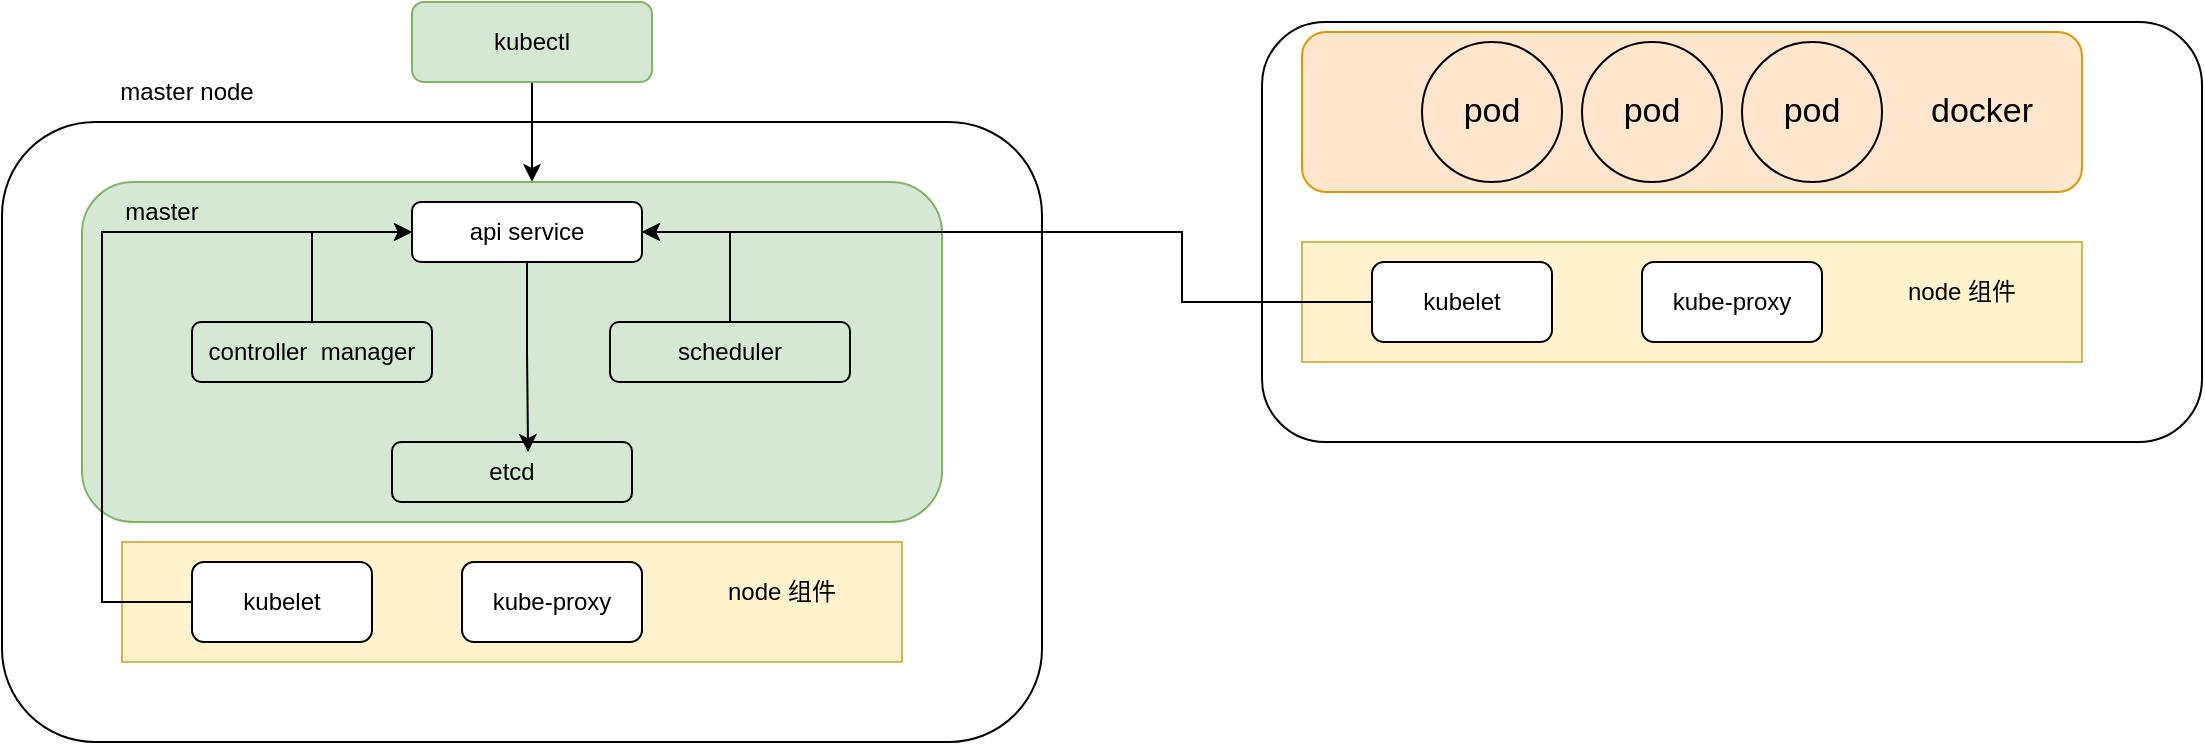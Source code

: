 <mxfile version="20.0.3" type="github">
  <diagram id="3nWGBSJvrAFprFk3S9ik" name="第 1 页">
    <mxGraphModel dx="1120" dy="583" grid="1" gridSize="10" guides="1" tooltips="1" connect="1" arrows="1" fold="1" page="1" pageScale="1" pageWidth="827" pageHeight="1169" math="0" shadow="0">
      <root>
        <mxCell id="0" />
        <mxCell id="1" parent="0" />
        <mxCell id="npY1c-iQ-Zh02mKIF7-l-25" value="" style="rounded=1;whiteSpace=wrap;html=1;strokeColor=#000000;strokeWidth=1;fillColor=none;" vertex="1" parent="1">
          <mxGeometry x="740" y="40" width="470" height="210" as="geometry" />
        </mxCell>
        <mxCell id="npY1c-iQ-Zh02mKIF7-l-39" value="" style="rounded=1;whiteSpace=wrap;html=1;fontSize=17;strokeColor=#d79b00;strokeWidth=1;fillColor=#ffe6cc;" vertex="1" parent="1">
          <mxGeometry x="760" y="45" width="390" height="80" as="geometry" />
        </mxCell>
        <mxCell id="npY1c-iQ-Zh02mKIF7-l-23" value="" style="rounded=1;whiteSpace=wrap;html=1;strokeColor=#000000;strokeWidth=1;fillColor=none;" vertex="1" parent="1">
          <mxGeometry x="110" y="90" width="520" height="310" as="geometry" />
        </mxCell>
        <mxCell id="npY1c-iQ-Zh02mKIF7-l-11" value="" style="rounded=0;whiteSpace=wrap;html=1;strokeWidth=1;fillColor=#fff2cc;strokeColor=#d6b656;" vertex="1" parent="1">
          <mxGeometry x="170" y="300" width="390" height="60" as="geometry" />
        </mxCell>
        <mxCell id="npY1c-iQ-Zh02mKIF7-l-5" style="edgeStyle=orthogonalEdgeStyle;rounded=0;orthogonalLoop=1;jettySize=auto;html=1;entryX=0.5;entryY=0;entryDx=0;entryDy=0;" edge="1" parent="1" source="npY1c-iQ-Zh02mKIF7-l-3">
          <mxGeometry relative="1" as="geometry">
            <mxPoint x="375" y="120" as="targetPoint" />
          </mxGeometry>
        </mxCell>
        <mxCell id="npY1c-iQ-Zh02mKIF7-l-3" value="kubectl" style="rounded=1;whiteSpace=wrap;html=1;fillColor=#d5e8d4;strokeColor=#82b366;" vertex="1" parent="1">
          <mxGeometry x="315" y="30" width="120" height="40" as="geometry" />
        </mxCell>
        <mxCell id="npY1c-iQ-Zh02mKIF7-l-6" value="" style="rounded=1;whiteSpace=wrap;html=1;fillColor=#d5e8d4;strokeColor=#82b366;" vertex="1" parent="1">
          <mxGeometry x="150" y="120" width="430" height="170" as="geometry" />
        </mxCell>
        <mxCell id="npY1c-iQ-Zh02mKIF7-l-2" value="master" style="text;html=1;strokeColor=none;fillColor=none;align=center;verticalAlign=middle;whiteSpace=wrap;rounded=0;" vertex="1" parent="1">
          <mxGeometry x="160" y="120" width="60" height="30" as="geometry" />
        </mxCell>
        <mxCell id="npY1c-iQ-Zh02mKIF7-l-16" style="edgeStyle=orthogonalEdgeStyle;rounded=0;orthogonalLoop=1;jettySize=auto;html=1;entryX=0.567;entryY=0.167;entryDx=0;entryDy=0;entryPerimeter=0;" edge="1" parent="1" source="npY1c-iQ-Zh02mKIF7-l-7" target="npY1c-iQ-Zh02mKIF7-l-13">
          <mxGeometry relative="1" as="geometry" />
        </mxCell>
        <mxCell id="npY1c-iQ-Zh02mKIF7-l-7" value="api service" style="rounded=1;whiteSpace=wrap;html=1;" vertex="1" parent="1">
          <mxGeometry x="315" y="130" width="115" height="30" as="geometry" />
        </mxCell>
        <mxCell id="npY1c-iQ-Zh02mKIF7-l-12" value="node 组件" style="text;html=1;strokeColor=none;fillColor=none;align=center;verticalAlign=middle;whiteSpace=wrap;rounded=0;" vertex="1" parent="1">
          <mxGeometry x="470" y="310" width="60" height="30" as="geometry" />
        </mxCell>
        <mxCell id="npY1c-iQ-Zh02mKIF7-l-13" value="etcd" style="rounded=1;whiteSpace=wrap;html=1;strokeColor=#000000;strokeWidth=1;fillColor=none;" vertex="1" parent="1">
          <mxGeometry x="305" y="250" width="120" height="30" as="geometry" />
        </mxCell>
        <mxCell id="npY1c-iQ-Zh02mKIF7-l-17" style="edgeStyle=orthogonalEdgeStyle;rounded=0;orthogonalLoop=1;jettySize=auto;html=1;entryX=0;entryY=0.5;entryDx=0;entryDy=0;" edge="1" parent="1" source="npY1c-iQ-Zh02mKIF7-l-14" target="npY1c-iQ-Zh02mKIF7-l-7">
          <mxGeometry relative="1" as="geometry" />
        </mxCell>
        <mxCell id="npY1c-iQ-Zh02mKIF7-l-14" value="controller&amp;nbsp; manager" style="rounded=1;whiteSpace=wrap;html=1;strokeColor=#000000;strokeWidth=1;fillColor=none;" vertex="1" parent="1">
          <mxGeometry x="205" y="190" width="120" height="30" as="geometry" />
        </mxCell>
        <mxCell id="npY1c-iQ-Zh02mKIF7-l-19" style="edgeStyle=orthogonalEdgeStyle;rounded=0;orthogonalLoop=1;jettySize=auto;html=1;entryX=1;entryY=0.5;entryDx=0;entryDy=0;" edge="1" parent="1" source="npY1c-iQ-Zh02mKIF7-l-15" target="npY1c-iQ-Zh02mKIF7-l-7">
          <mxGeometry relative="1" as="geometry" />
        </mxCell>
        <mxCell id="npY1c-iQ-Zh02mKIF7-l-15" value="scheduler" style="rounded=1;whiteSpace=wrap;html=1;strokeColor=#000000;strokeWidth=1;fillColor=none;" vertex="1" parent="1">
          <mxGeometry x="414" y="190" width="120" height="30" as="geometry" />
        </mxCell>
        <mxCell id="npY1c-iQ-Zh02mKIF7-l-21" style="edgeStyle=orthogonalEdgeStyle;rounded=0;orthogonalLoop=1;jettySize=auto;html=1;entryX=0;entryY=0.5;entryDx=0;entryDy=0;" edge="1" parent="1" source="npY1c-iQ-Zh02mKIF7-l-8" target="npY1c-iQ-Zh02mKIF7-l-7">
          <mxGeometry relative="1" as="geometry">
            <Array as="points">
              <mxPoint x="160" y="330" />
              <mxPoint x="160" y="145" />
            </Array>
          </mxGeometry>
        </mxCell>
        <mxCell id="npY1c-iQ-Zh02mKIF7-l-8" value="kubelet" style="rounded=1;whiteSpace=wrap;html=1;" vertex="1" parent="1">
          <mxGeometry x="205" y="310" width="90" height="40" as="geometry" />
        </mxCell>
        <mxCell id="npY1c-iQ-Zh02mKIF7-l-10" value="kube-proxy&lt;br&gt;" style="rounded=1;whiteSpace=wrap;html=1;" vertex="1" parent="1">
          <mxGeometry x="340" y="310" width="90" height="40" as="geometry" />
        </mxCell>
        <mxCell id="npY1c-iQ-Zh02mKIF7-l-24" value="master node" style="text;html=1;strokeColor=none;fillColor=none;align=center;verticalAlign=middle;whiteSpace=wrap;rounded=0;" vertex="1" parent="1">
          <mxGeometry x="145" y="60" width="115" height="30" as="geometry" />
        </mxCell>
        <mxCell id="npY1c-iQ-Zh02mKIF7-l-26" value="" style="ellipse;whiteSpace=wrap;html=1;aspect=fixed;strokeColor=#000000;strokeWidth=1;fillColor=none;" vertex="1" parent="1">
          <mxGeometry x="820" y="50" width="70" height="70" as="geometry" />
        </mxCell>
        <mxCell id="npY1c-iQ-Zh02mKIF7-l-27" value="pod" style="text;html=1;strokeColor=none;fillColor=none;align=center;verticalAlign=middle;whiteSpace=wrap;rounded=0;fontSize=17;" vertex="1" parent="1">
          <mxGeometry x="825" y="70" width="60" height="30" as="geometry" />
        </mxCell>
        <mxCell id="npY1c-iQ-Zh02mKIF7-l-33" value="" style="ellipse;whiteSpace=wrap;html=1;aspect=fixed;strokeColor=#000000;strokeWidth=1;fillColor=none;" vertex="1" parent="1">
          <mxGeometry x="980" y="50" width="70" height="70" as="geometry" />
        </mxCell>
        <mxCell id="npY1c-iQ-Zh02mKIF7-l-34" value="pod" style="text;html=1;strokeColor=none;fillColor=none;align=center;verticalAlign=middle;whiteSpace=wrap;rounded=0;fontSize=17;" vertex="1" parent="1">
          <mxGeometry x="985" y="70" width="60" height="30" as="geometry" />
        </mxCell>
        <mxCell id="npY1c-iQ-Zh02mKIF7-l-35" value="" style="ellipse;whiteSpace=wrap;html=1;aspect=fixed;strokeColor=#000000;strokeWidth=1;fillColor=none;" vertex="1" parent="1">
          <mxGeometry x="900" y="50" width="70" height="70" as="geometry" />
        </mxCell>
        <mxCell id="npY1c-iQ-Zh02mKIF7-l-36" value="pod" style="text;html=1;strokeColor=none;fillColor=none;align=center;verticalAlign=middle;whiteSpace=wrap;rounded=0;fontSize=17;" vertex="1" parent="1">
          <mxGeometry x="905" y="70" width="60" height="30" as="geometry" />
        </mxCell>
        <mxCell id="npY1c-iQ-Zh02mKIF7-l-41" value="docker" style="text;html=1;strokeColor=none;fillColor=none;align=center;verticalAlign=middle;whiteSpace=wrap;rounded=0;fontSize=17;" vertex="1" parent="1">
          <mxGeometry x="1070" y="70" width="60" height="30" as="geometry" />
        </mxCell>
        <mxCell id="npY1c-iQ-Zh02mKIF7-l-42" value="" style="rounded=0;whiteSpace=wrap;html=1;strokeWidth=1;fillColor=#fff2cc;strokeColor=#d6b656;" vertex="1" parent="1">
          <mxGeometry x="760" y="150" width="390" height="60" as="geometry" />
        </mxCell>
        <mxCell id="npY1c-iQ-Zh02mKIF7-l-43" value="node 组件" style="text;html=1;strokeColor=none;fillColor=none;align=center;verticalAlign=middle;whiteSpace=wrap;rounded=0;" vertex="1" parent="1">
          <mxGeometry x="1060" y="160" width="60" height="30" as="geometry" />
        </mxCell>
        <mxCell id="npY1c-iQ-Zh02mKIF7-l-46" style="edgeStyle=orthogonalEdgeStyle;rounded=0;orthogonalLoop=1;jettySize=auto;html=1;entryX=1;entryY=0.5;entryDx=0;entryDy=0;fontSize=17;" edge="1" parent="1" source="npY1c-iQ-Zh02mKIF7-l-44" target="npY1c-iQ-Zh02mKIF7-l-7">
          <mxGeometry relative="1" as="geometry">
            <Array as="points">
              <mxPoint x="700" y="180" />
              <mxPoint x="700" y="145" />
            </Array>
          </mxGeometry>
        </mxCell>
        <mxCell id="npY1c-iQ-Zh02mKIF7-l-44" value="kubelet" style="rounded=1;whiteSpace=wrap;html=1;" vertex="1" parent="1">
          <mxGeometry x="795" y="160" width="90" height="40" as="geometry" />
        </mxCell>
        <mxCell id="npY1c-iQ-Zh02mKIF7-l-45" value="kube-proxy&lt;br&gt;" style="rounded=1;whiteSpace=wrap;html=1;" vertex="1" parent="1">
          <mxGeometry x="930" y="160" width="90" height="40" as="geometry" />
        </mxCell>
      </root>
    </mxGraphModel>
  </diagram>
</mxfile>
